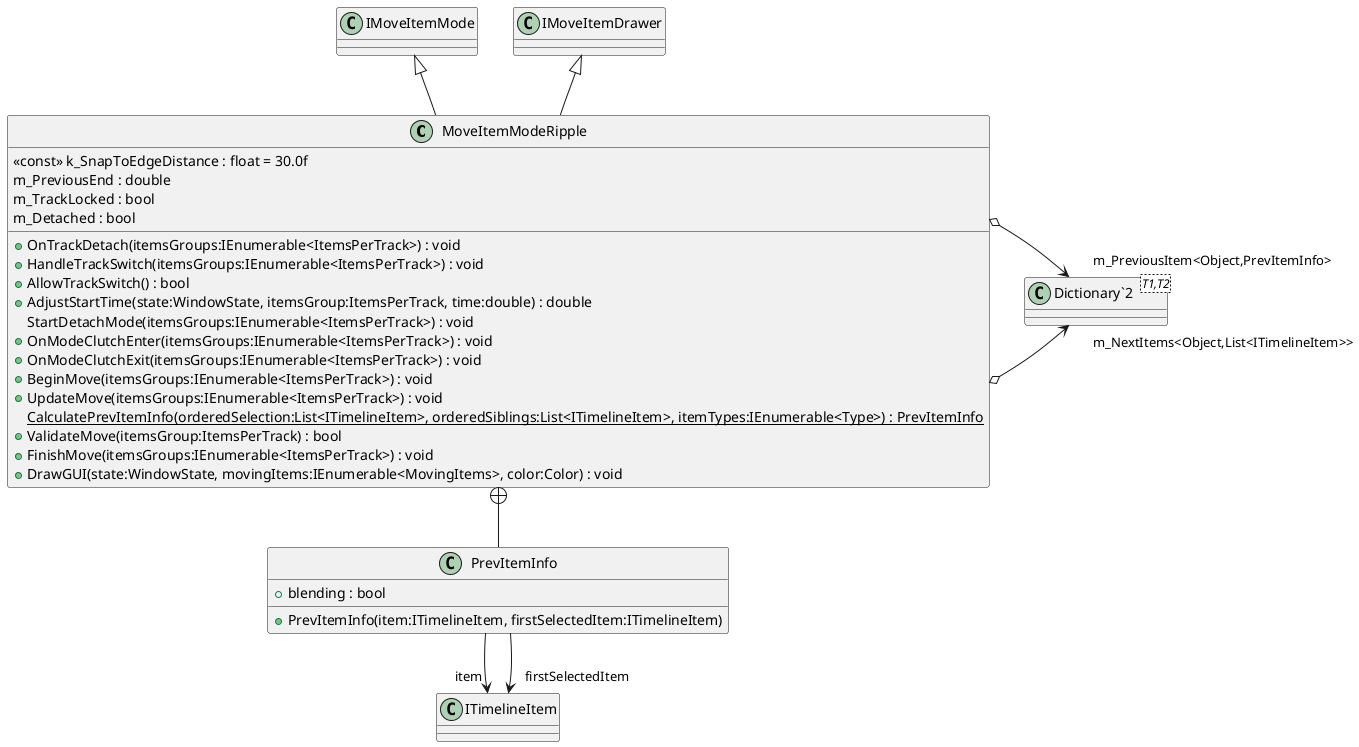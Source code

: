 @startuml
class MoveItemModeRipple {
    <<const>> k_SnapToEdgeDistance : float = 30.0f
    m_PreviousEnd : double
    m_TrackLocked : bool
    m_Detached : bool
    + OnTrackDetach(itemsGroups:IEnumerable<ItemsPerTrack>) : void
    + HandleTrackSwitch(itemsGroups:IEnumerable<ItemsPerTrack>) : void
    + AllowTrackSwitch() : bool
    + AdjustStartTime(state:WindowState, itemsGroup:ItemsPerTrack, time:double) : double
    StartDetachMode(itemsGroups:IEnumerable<ItemsPerTrack>) : void
    + OnModeClutchEnter(itemsGroups:IEnumerable<ItemsPerTrack>) : void
    + OnModeClutchExit(itemsGroups:IEnumerable<ItemsPerTrack>) : void
    + BeginMove(itemsGroups:IEnumerable<ItemsPerTrack>) : void
    + UpdateMove(itemsGroups:IEnumerable<ItemsPerTrack>) : void
    {static} CalculatePrevItemInfo(orderedSelection:List<ITimelineItem>, orderedSiblings:List<ITimelineItem>, itemTypes:IEnumerable<Type>) : PrevItemInfo
    + ValidateMove(itemsGroup:ItemsPerTrack) : bool
    + FinishMove(itemsGroups:IEnumerable<ItemsPerTrack>) : void
    + DrawGUI(state:WindowState, movingItems:IEnumerable<MovingItems>, color:Color) : void
}
class PrevItemInfo {
    + blending : bool
    + PrevItemInfo(item:ITimelineItem, firstSelectedItem:ITimelineItem)
}
class "Dictionary`2"<T1,T2> {
}
IMoveItemMode <|-- MoveItemModeRipple
IMoveItemDrawer <|-- MoveItemModeRipple
MoveItemModeRipple o-> "m_NextItems<Object,List<ITimelineItem>>" "Dictionary`2"
MoveItemModeRipple o-> "m_PreviousItem<Object,PrevItemInfo>" "Dictionary`2"
MoveItemModeRipple +-- PrevItemInfo
PrevItemInfo --> "item" ITimelineItem
PrevItemInfo --> "firstSelectedItem" ITimelineItem
@enduml
